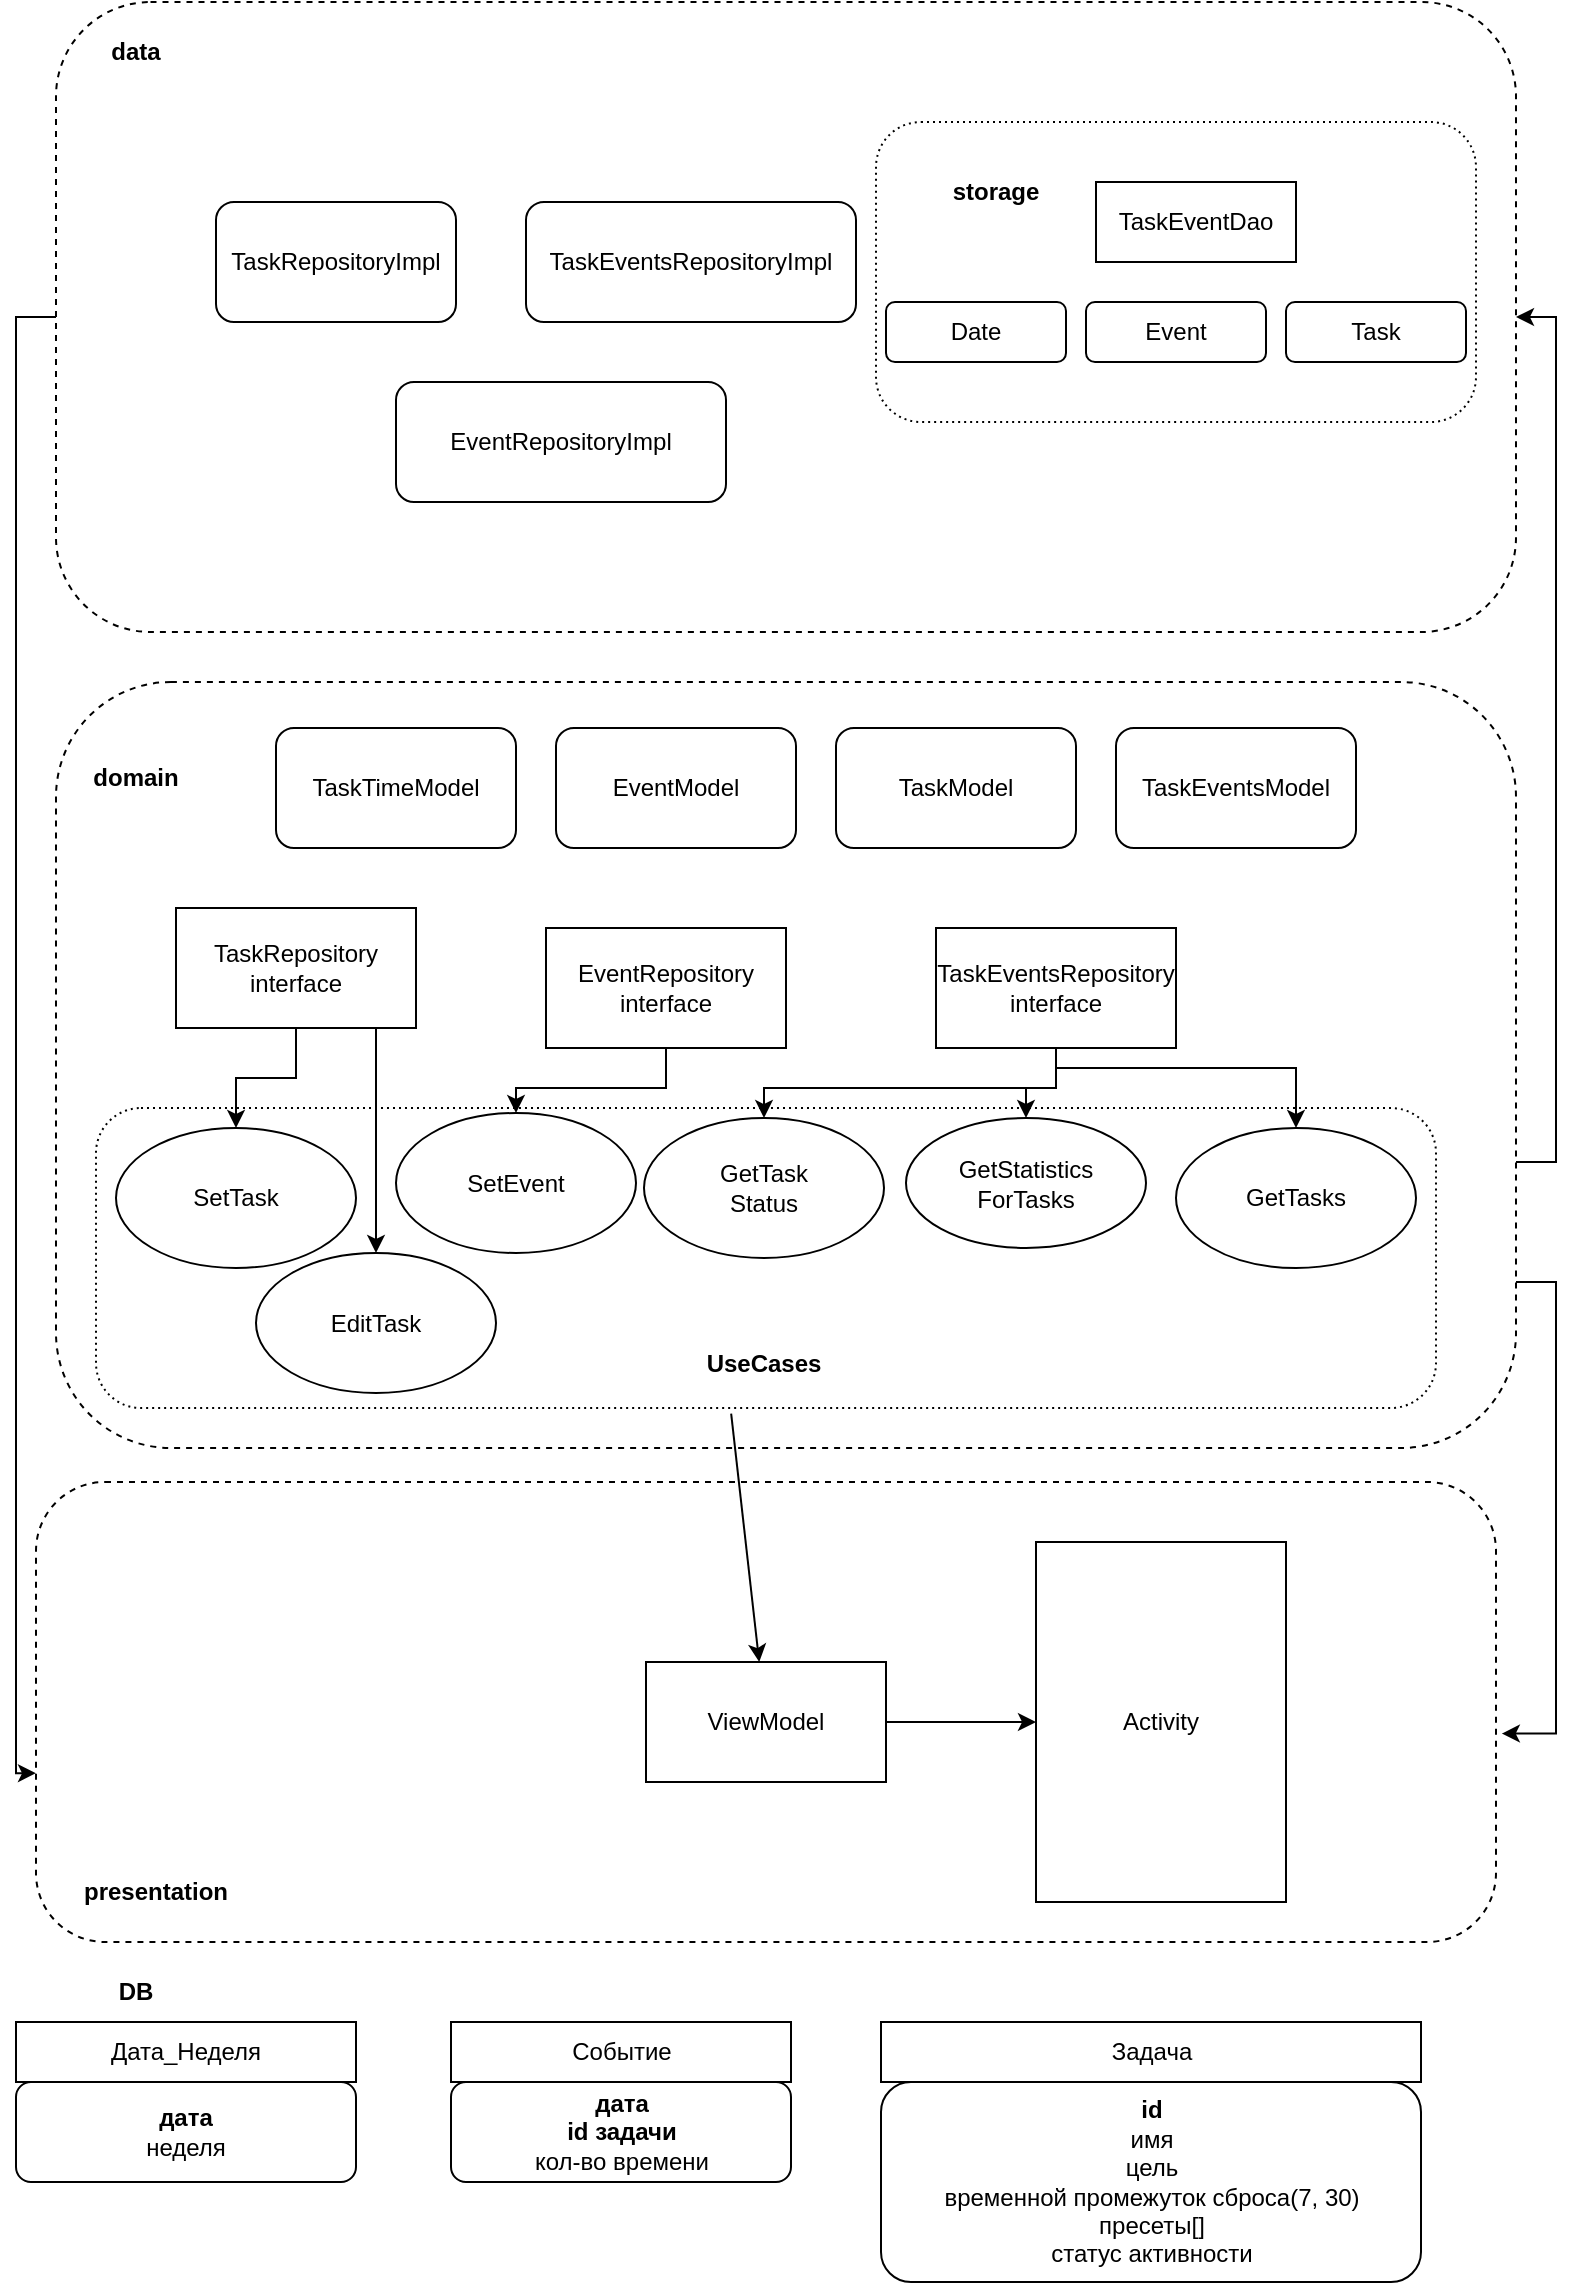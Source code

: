 <mxfile version="16.5.2" type="device"><diagram id="EejzeUMHLlEKSud8FcVM" name="Page-1"><mxGraphModel dx="862" dy="503" grid="1" gridSize="10" guides="1" tooltips="1" connect="1" arrows="1" fold="1" page="1" pageScale="1" pageWidth="827" pageHeight="1169" math="0" shadow="0"><root><mxCell id="0"/><mxCell id="1" parent="0"/><mxCell id="fnsGuWQRp9M0Qvn5-8S9-10" style="edgeStyle=orthogonalEdgeStyle;rounded=0;orthogonalLoop=1;jettySize=auto;html=1;entryX=0;entryY=0.633;entryDx=0;entryDy=0;entryPerimeter=0;" parent="1" source="jxcSQ0RE7cFmgT1kWPS_-4" target="jxcSQ0RE7cFmgT1kWPS_-6" edge="1"><mxGeometry relative="1" as="geometry"><Array as="points"><mxPoint x="40" y="168"/><mxPoint x="40" y="896"/></Array></mxGeometry></mxCell><mxCell id="jxcSQ0RE7cFmgT1kWPS_-4" value="" style="rounded=1;whiteSpace=wrap;html=1;dashed=1;" parent="1" vertex="1"><mxGeometry x="60" y="10" width="730" height="315" as="geometry"/></mxCell><mxCell id="jxcSQ0RE7cFmgT1kWPS_-30" value="" style="rounded=1;whiteSpace=wrap;html=1;dashed=1;dashPattern=1 2;" parent="1" vertex="1"><mxGeometry x="470" y="70" width="300" height="150" as="geometry"/></mxCell><mxCell id="jxcSQ0RE7cFmgT1kWPS_-37" style="edgeStyle=orthogonalEdgeStyle;rounded=0;orthogonalLoop=1;jettySize=auto;html=1;entryX=1.004;entryY=0.547;entryDx=0;entryDy=0;entryPerimeter=0;" parent="1" source="jxcSQ0RE7cFmgT1kWPS_-1" target="jxcSQ0RE7cFmgT1kWPS_-6" edge="1"><mxGeometry relative="1" as="geometry"><Array as="points"><mxPoint x="810" y="650"/><mxPoint x="810" y="876"/></Array><mxPoint x="810" y="890" as="targetPoint"/></mxGeometry></mxCell><mxCell id="jxcSQ0RE7cFmgT1kWPS_-38" style="edgeStyle=orthogonalEdgeStyle;rounded=0;orthogonalLoop=1;jettySize=auto;html=1;entryX=1;entryY=0.5;entryDx=0;entryDy=0;" parent="1" source="jxcSQ0RE7cFmgT1kWPS_-1" target="jxcSQ0RE7cFmgT1kWPS_-4" edge="1"><mxGeometry relative="1" as="geometry"><Array as="points"><mxPoint x="810" y="590"/><mxPoint x="810" y="168"/></Array></mxGeometry></mxCell><mxCell id="jxcSQ0RE7cFmgT1kWPS_-1" value="" style="rounded=1;whiteSpace=wrap;html=1;dashed=1;" parent="1" vertex="1"><mxGeometry x="60" y="350" width="730" height="383" as="geometry"/></mxCell><mxCell id="jxcSQ0RE7cFmgT1kWPS_-27" value="" style="rounded=1;whiteSpace=wrap;html=1;dashed=1;dashPattern=1 2;" parent="1" vertex="1"><mxGeometry x="80" y="563" width="670" height="150" as="geometry"/></mxCell><mxCell id="jxcSQ0RE7cFmgT1kWPS_-3" value="domain" style="text;html=1;strokeColor=none;fillColor=none;align=center;verticalAlign=middle;whiteSpace=wrap;rounded=0;dashed=1;fontStyle=1" parent="1" vertex="1"><mxGeometry x="70" y="383" width="60" height="30" as="geometry"/></mxCell><mxCell id="jxcSQ0RE7cFmgT1kWPS_-5" value="data" style="text;html=1;strokeColor=none;fillColor=none;align=center;verticalAlign=middle;whiteSpace=wrap;rounded=0;dashed=1;fontStyle=1" parent="1" vertex="1"><mxGeometry x="70" y="20" width="60" height="30" as="geometry"/></mxCell><mxCell id="jxcSQ0RE7cFmgT1kWPS_-6" value="" style="rounded=1;whiteSpace=wrap;html=1;dashed=1;" parent="1" vertex="1"><mxGeometry x="50" y="750" width="730" height="230" as="geometry"/></mxCell><mxCell id="jxcSQ0RE7cFmgT1kWPS_-7" value="presentation" style="text;html=1;strokeColor=none;fillColor=none;align=center;verticalAlign=middle;whiteSpace=wrap;rounded=0;dashed=1;fontStyle=1" parent="1" vertex="1"><mxGeometry x="80" y="940" width="60" height="30" as="geometry"/></mxCell><mxCell id="jxcSQ0RE7cFmgT1kWPS_-8" value="GetTask&lt;br&gt;Status" style="ellipse;whiteSpace=wrap;html=1;rounded=0;" parent="1" vertex="1"><mxGeometry x="354" y="568" width="120" height="70" as="geometry"/></mxCell><mxCell id="jxcSQ0RE7cFmgT1kWPS_-11" value="SetEvent" style="ellipse;whiteSpace=wrap;html=1;rounded=0;" parent="1" vertex="1"><mxGeometry x="230" y="565.5" width="120" height="70" as="geometry"/></mxCell><mxCell id="jxcSQ0RE7cFmgT1kWPS_-12" value="SetTask" style="ellipse;whiteSpace=wrap;html=1;rounded=0;" parent="1" vertex="1"><mxGeometry x="90" y="573" width="120" height="70" as="geometry"/></mxCell><mxCell id="jxcSQ0RE7cFmgT1kWPS_-13" value="GetStatistics&lt;br&gt;ForTasks" style="ellipse;whiteSpace=wrap;html=1;rounded=0;" parent="1" vertex="1"><mxGeometry x="485" y="568" width="120" height="65" as="geometry"/></mxCell><mxCell id="jxcSQ0RE7cFmgT1kWPS_-14" value="&lt;b&gt;UseCases&lt;/b&gt;" style="text;html=1;strokeColor=none;fillColor=none;align=center;verticalAlign=middle;whiteSpace=wrap;rounded=0;" parent="1" vertex="1"><mxGeometry x="384" y="675.5" width="60" height="30" as="geometry"/></mxCell><mxCell id="jxcSQ0RE7cFmgT1kWPS_-15" value="TaskModel" style="rounded=1;whiteSpace=wrap;html=1;" parent="1" vertex="1"><mxGeometry x="450" y="373" width="120" height="60" as="geometry"/></mxCell><mxCell id="jxcSQ0RE7cFmgT1kWPS_-16" value="Событие" style="rounded=0;whiteSpace=wrap;html=1;" parent="1" vertex="1"><mxGeometry x="257.5" y="1020" width="170" height="30" as="geometry"/></mxCell><mxCell id="jxcSQ0RE7cFmgT1kWPS_-19" value="&lt;b&gt;дата&lt;br&gt;&lt;/b&gt;&lt;b&gt;id задачи&lt;/b&gt;&lt;br&gt;кол-во времени" style="rounded=1;whiteSpace=wrap;html=1;" parent="1" vertex="1"><mxGeometry x="257.5" y="1050" width="170" height="50" as="geometry"/></mxCell><mxCell id="jxcSQ0RE7cFmgT1kWPS_-20" value="Задача" style="rounded=0;whiteSpace=wrap;html=1;" parent="1" vertex="1"><mxGeometry x="472.5" y="1020" width="270" height="30" as="geometry"/></mxCell><mxCell id="jxcSQ0RE7cFmgT1kWPS_-21" value="&lt;b&gt;id&lt;/b&gt;&lt;br&gt;имя&lt;br&gt;цель&lt;br&gt;временной промежуток сброса(7, 30)&lt;br&gt;пресеты[]&lt;br&gt;статус активности" style="rounded=1;whiteSpace=wrap;html=1;" parent="1" vertex="1"><mxGeometry x="472.5" y="1050" width="270" height="100" as="geometry"/></mxCell><mxCell id="jxcSQ0RE7cFmgT1kWPS_-22" value="EditTask" style="ellipse;whiteSpace=wrap;html=1;rounded=0;" parent="1" vertex="1"><mxGeometry x="160" y="635.5" width="120" height="70" as="geometry"/></mxCell><mxCell id="jxcSQ0RE7cFmgT1kWPS_-23" value="TaskEventsModel" style="rounded=1;whiteSpace=wrap;html=1;" parent="1" vertex="1"><mxGeometry x="590" y="373" width="120" height="60" as="geometry"/></mxCell><mxCell id="fnsGuWQRp9M0Qvn5-8S9-2" style="edgeStyle=orthogonalEdgeStyle;rounded=0;orthogonalLoop=1;jettySize=auto;html=1;" parent="1" source="jxcSQ0RE7cFmgT1kWPS_-24" target="jxcSQ0RE7cFmgT1kWPS_-12" edge="1"><mxGeometry relative="1" as="geometry"/></mxCell><mxCell id="fnsGuWQRp9M0Qvn5-8S9-3" style="edgeStyle=orthogonalEdgeStyle;rounded=0;orthogonalLoop=1;jettySize=auto;html=1;" parent="1" source="jxcSQ0RE7cFmgT1kWPS_-24" target="jxcSQ0RE7cFmgT1kWPS_-22" edge="1"><mxGeometry relative="1" as="geometry"><Array as="points"><mxPoint x="220" y="583"/><mxPoint x="220" y="583"/></Array></mxGeometry></mxCell><mxCell id="jxcSQ0RE7cFmgT1kWPS_-24" value="TaskRepository&lt;br&gt;interface" style="rounded=0;whiteSpace=wrap;html=1;" parent="1" vertex="1"><mxGeometry x="120" y="463" width="120" height="60" as="geometry"/></mxCell><mxCell id="fnsGuWQRp9M0Qvn5-8S9-5" style="edgeStyle=orthogonalEdgeStyle;rounded=0;orthogonalLoop=1;jettySize=auto;html=1;entryX=0.5;entryY=0;entryDx=0;entryDy=0;" parent="1" source="jxcSQ0RE7cFmgT1kWPS_-25" target="jxcSQ0RE7cFmgT1kWPS_-8" edge="1"><mxGeometry relative="1" as="geometry"><Array as="points"><mxPoint x="560" y="553"/><mxPoint x="414" y="553"/></Array></mxGeometry></mxCell><mxCell id="fnsGuWQRp9M0Qvn5-8S9-6" style="edgeStyle=orthogonalEdgeStyle;rounded=0;orthogonalLoop=1;jettySize=auto;html=1;entryX=0.5;entryY=0;entryDx=0;entryDy=0;" parent="1" source="jxcSQ0RE7cFmgT1kWPS_-25" target="jxcSQ0RE7cFmgT1kWPS_-13" edge="1"><mxGeometry relative="1" as="geometry"/></mxCell><mxCell id="fnsGuWQRp9M0Qvn5-8S9-7" style="edgeStyle=orthogonalEdgeStyle;rounded=0;orthogonalLoop=1;jettySize=auto;html=1;" parent="1" source="jxcSQ0RE7cFmgT1kWPS_-25" target="fnsGuWQRp9M0Qvn5-8S9-1" edge="1"><mxGeometry relative="1" as="geometry"><Array as="points"><mxPoint x="560" y="543"/><mxPoint x="680" y="543"/></Array></mxGeometry></mxCell><mxCell id="jxcSQ0RE7cFmgT1kWPS_-25" value="TaskEventsRepository&lt;br&gt;interface" style="rounded=0;whiteSpace=wrap;html=1;" parent="1" vertex="1"><mxGeometry x="500" y="473" width="120" height="60" as="geometry"/></mxCell><mxCell id="jxcSQ0RE7cFmgT1kWPS_-28" value="TaskRepositoryImpl" style="rounded=1;whiteSpace=wrap;html=1;" parent="1" vertex="1"><mxGeometry x="140" y="110" width="120" height="60" as="geometry"/></mxCell><mxCell id="jxcSQ0RE7cFmgT1kWPS_-29" value="TaskEventsRepositoryImpl" style="rounded=1;whiteSpace=wrap;html=1;" parent="1" vertex="1"><mxGeometry x="295" y="110" width="165" height="60" as="geometry"/></mxCell><mxCell id="jxcSQ0RE7cFmgT1kWPS_-31" value="&lt;b&gt;storage&lt;/b&gt;" style="text;html=1;strokeColor=none;fillColor=none;align=center;verticalAlign=middle;whiteSpace=wrap;rounded=0;dashed=1;dashPattern=1 2;" parent="1" vertex="1"><mxGeometry x="500" y="90" width="60" height="30" as="geometry"/></mxCell><mxCell id="jxcSQ0RE7cFmgT1kWPS_-32" value="TaskEventDao" style="rounded=0;whiteSpace=wrap;html=1;" parent="1" vertex="1"><mxGeometry x="580" y="100" width="100" height="40" as="geometry"/></mxCell><mxCell id="jxcSQ0RE7cFmgT1kWPS_-36" style="edgeStyle=orthogonalEdgeStyle;rounded=0;orthogonalLoop=1;jettySize=auto;html=1;entryX=0;entryY=0.5;entryDx=0;entryDy=0;" parent="1" source="jxcSQ0RE7cFmgT1kWPS_-34" target="jxcSQ0RE7cFmgT1kWPS_-35" edge="1"><mxGeometry relative="1" as="geometry"/></mxCell><mxCell id="jxcSQ0RE7cFmgT1kWPS_-34" value="ViewModel" style="rounded=0;whiteSpace=wrap;html=1;" parent="1" vertex="1"><mxGeometry x="355" y="840" width="120" height="60" as="geometry"/></mxCell><mxCell id="jxcSQ0RE7cFmgT1kWPS_-35" value="Activity" style="rounded=0;whiteSpace=wrap;html=1;" parent="1" vertex="1"><mxGeometry x="550" y="780" width="125" height="180" as="geometry"/></mxCell><mxCell id="fnsGuWQRp9M0Qvn5-8S9-4" style="edgeStyle=orthogonalEdgeStyle;rounded=0;orthogonalLoop=1;jettySize=auto;html=1;" parent="1" source="q0y6ZkNrACIMQ3QlKv7M-1" target="jxcSQ0RE7cFmgT1kWPS_-11" edge="1"><mxGeometry relative="1" as="geometry"/></mxCell><mxCell id="q0y6ZkNrACIMQ3QlKv7M-1" value="EventRepository&lt;br&gt;interface" style="rounded=0;whiteSpace=wrap;html=1;" parent="1" vertex="1"><mxGeometry x="305" y="473" width="120" height="60" as="geometry"/></mxCell><mxCell id="q0y6ZkNrACIMQ3QlKv7M-2" value="EventRepositoryImpl" style="rounded=1;whiteSpace=wrap;html=1;" parent="1" vertex="1"><mxGeometry x="230" y="200" width="165" height="60" as="geometry"/></mxCell><mxCell id="q0y6ZkNrACIMQ3QlKv7M-3" value="TaskTimeModel" style="rounded=1;whiteSpace=wrap;html=1;" parent="1" vertex="1"><mxGeometry x="170" y="373" width="120" height="60" as="geometry"/></mxCell><mxCell id="q0y6ZkNrACIMQ3QlKv7M-4" value="EventModel" style="rounded=1;whiteSpace=wrap;html=1;" parent="1" vertex="1"><mxGeometry x="310" y="373" width="120" height="60" as="geometry"/></mxCell><mxCell id="q0y6ZkNrACIMQ3QlKv7M-6" value="Дата_Неделя" style="rounded=0;whiteSpace=wrap;html=1;" parent="1" vertex="1"><mxGeometry x="40" y="1020" width="170" height="30" as="geometry"/></mxCell><mxCell id="q0y6ZkNrACIMQ3QlKv7M-7" value="&lt;b&gt;дата&lt;/b&gt;&lt;br&gt;неделя" style="rounded=1;whiteSpace=wrap;html=1;" parent="1" vertex="1"><mxGeometry x="40" y="1050" width="170" height="50" as="geometry"/></mxCell><mxCell id="fnsGuWQRp9M0Qvn5-8S9-1" value="GetTasks" style="ellipse;whiteSpace=wrap;html=1;rounded=0;" parent="1" vertex="1"><mxGeometry x="620" y="573" width="120" height="70" as="geometry"/></mxCell><mxCell id="fnsGuWQRp9M0Qvn5-8S9-8" value="" style="endArrow=classic;html=1;rounded=0;exitX=0.474;exitY=1.019;exitDx=0;exitDy=0;exitPerimeter=0;" parent="1" source="jxcSQ0RE7cFmgT1kWPS_-27" target="jxcSQ0RE7cFmgT1kWPS_-34" edge="1"><mxGeometry width="50" height="50" relative="1" as="geometry"><mxPoint x="400" y="740" as="sourcePoint"/><mxPoint x="450" y="690" as="targetPoint"/></mxGeometry></mxCell><mxCell id="fnsGuWQRp9M0Qvn5-8S9-12" value="DB" style="text;html=1;strokeColor=none;fillColor=none;align=center;verticalAlign=middle;whiteSpace=wrap;rounded=0;dashed=1;fontStyle=1" parent="1" vertex="1"><mxGeometry x="70" y="990" width="60" height="30" as="geometry"/></mxCell><mxCell id="_SVZmC8jnfok1Riw-OTZ-1" value="Date" style="rounded=1;whiteSpace=wrap;html=1;" vertex="1" parent="1"><mxGeometry x="475" y="160" width="90" height="30" as="geometry"/></mxCell><mxCell id="_SVZmC8jnfok1Riw-OTZ-2" value="Event" style="rounded=1;whiteSpace=wrap;html=1;" vertex="1" parent="1"><mxGeometry x="575" y="160" width="90" height="30" as="geometry"/></mxCell><mxCell id="_SVZmC8jnfok1Riw-OTZ-3" value="Task" style="rounded=1;whiteSpace=wrap;html=1;" vertex="1" parent="1"><mxGeometry x="675" y="160" width="90" height="30" as="geometry"/></mxCell></root></mxGraphModel></diagram></mxfile>